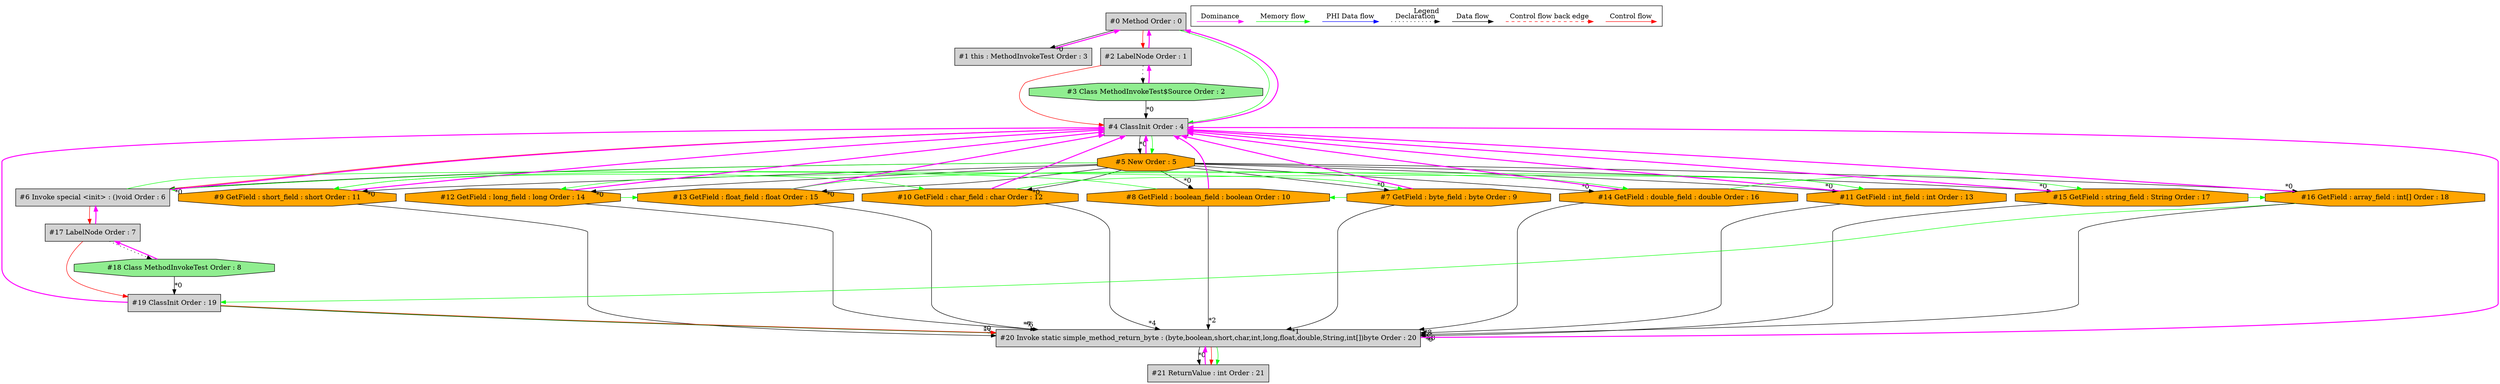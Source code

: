 digraph debugoutput {
 ordering="in";
 node0[label="#0 Method Order : 0",shape=box, fillcolor=lightgrey, style=filled];
 node1[label="#1 this : MethodInvokeTest Order : 3",shape=box, fillcolor=lightgrey, style=filled];
 node1 -> node0[dir="forward" color="fuchsia" penwidth="2"];
 node0 -> node1[headlabel="*0", labeldistance=2];
 node2[label="#2 LabelNode Order : 1",shape=box, fillcolor=lightgrey, style=filled];
 node2 -> node0[dir="forward" color="fuchsia" penwidth="2"];
 node0 -> node2[labeldistance=2, color=red, fontcolor=red];
 node3[label="#3 Class MethodInvokeTest$Source Order : 2",shape=octagon, fillcolor=lightgreen, style=filled];
 node3 -> node2[dir="forward" color="fuchsia" penwidth="2"];
 node2 -> node3[style=dotted];
 node4[label="#4 ClassInit Order : 4",shape=box, fillcolor=lightgrey, style=filled];
 node4 -> node0[dir="forward" color="fuchsia" penwidth="2"];
 node3 -> node4[headlabel="*0", labeldistance=2];
 node2 -> node4[labeldistance=2, color=red, fontcolor=red];
 node0 -> node4[labeldistance=2, color=green, constraint=false];
 node5[label="#5 New Order : 5",shape=octagon, fillcolor=orange, style=filled];
 node5 -> node4[dir="forward" color="fuchsia" penwidth="2"];
 node4 -> node5[headlabel="*0", labeldistance=2];
 node4 -> node5[labeldistance=2, color=green, constraint=false];
 node6[label="#6 Invoke special <init> : ()void Order : 6",shape=box, fillcolor=lightgrey, style=filled];
 node6 -> node4[dir="forward" color="fuchsia" penwidth="2"];
 node5 -> node6[headlabel="*0", labeldistance=2];
 node4 -> node6[labeldistance=2, color=red, fontcolor=red];
 node5 -> node6[labeldistance=2, color=green, constraint=false];
 node7[label="#7 GetField : byte_field : byte Order : 9",shape=octagon, fillcolor=orange, style=filled];
 node7 -> node4[dir="forward" color="fuchsia" penwidth="2"];
 node5 -> node7[headlabel="*0", labeldistance=2];
 node6 -> node7[labeldistance=2, color=green, constraint=false];
 node8[label="#8 GetField : boolean_field : boolean Order : 10",shape=octagon, fillcolor=orange, style=filled];
 node8 -> node4[dir="forward" color="fuchsia" penwidth="2"];
 node5 -> node8[headlabel="*0", labeldistance=2];
 node7 -> node8[labeldistance=2, color=green, constraint=false];
 node9[label="#9 GetField : short_field : short Order : 11",shape=octagon, fillcolor=orange, style=filled];
 node9 -> node4[dir="forward" color="fuchsia" penwidth="2"];
 node5 -> node9[headlabel="*0", labeldistance=2];
 node8 -> node9[labeldistance=2, color=green, constraint=false];
 node10[label="#10 GetField : char_field : char Order : 12",shape=octagon, fillcolor=orange, style=filled];
 node10 -> node4[dir="forward" color="fuchsia" penwidth="2"];
 node5 -> node10[headlabel="*0", labeldistance=2];
 node9 -> node10[labeldistance=2, color=green, constraint=false];
 node11[label="#11 GetField : int_field : int Order : 13",shape=octagon, fillcolor=orange, style=filled];
 node11 -> node4[dir="forward" color="fuchsia" penwidth="2"];
 node5 -> node11[headlabel="*0", labeldistance=2];
 node10 -> node11[labeldistance=2, color=green, constraint=false];
 node12[label="#12 GetField : long_field : long Order : 14",shape=octagon, fillcolor=orange, style=filled];
 node12 -> node4[dir="forward" color="fuchsia" penwidth="2"];
 node5 -> node12[headlabel="*0", labeldistance=2];
 node11 -> node12[labeldistance=2, color=green, constraint=false];
 node13[label="#13 GetField : float_field : float Order : 15",shape=octagon, fillcolor=orange, style=filled];
 node13 -> node4[dir="forward" color="fuchsia" penwidth="2"];
 node5 -> node13[headlabel="*0", labeldistance=2];
 node12 -> node13[labeldistance=2, color=green, constraint=false];
 node14[label="#14 GetField : double_field : double Order : 16",shape=octagon, fillcolor=orange, style=filled];
 node14 -> node4[dir="forward" color="fuchsia" penwidth="2"];
 node5 -> node14[headlabel="*0", labeldistance=2];
 node13 -> node14[labeldistance=2, color=green, constraint=false];
 node15[label="#15 GetField : string_field : String Order : 17",shape=octagon, fillcolor=orange, style=filled];
 node15 -> node4[dir="forward" color="fuchsia" penwidth="2"];
 node5 -> node15[headlabel="*0", labeldistance=2];
 node14 -> node15[labeldistance=2, color=green, constraint=false];
 node16[label="#16 GetField : array_field : int[] Order : 18",shape=octagon, fillcolor=orange, style=filled];
 node16 -> node4[dir="forward" color="fuchsia" penwidth="2"];
 node5 -> node16[headlabel="*0", labeldistance=2];
 node15 -> node16[labeldistance=2, color=green, constraint=false];
 node17[label="#17 LabelNode Order : 7",shape=box, fillcolor=lightgrey, style=filled];
 node17 -> node6[dir="forward" color="fuchsia" penwidth="2"];
 node6 -> node17[labeldistance=2, color=red, fontcolor=red];
 node18[label="#18 Class MethodInvokeTest Order : 8",shape=octagon, fillcolor=lightgreen, style=filled];
 node18 -> node17[dir="forward" color="fuchsia" penwidth="2"];
 node17 -> node18[style=dotted];
 node19[label="#19 ClassInit Order : 19",shape=box, fillcolor=lightgrey, style=filled];
 node19 -> node4[dir="forward" color="fuchsia" penwidth="2"];
 node18 -> node19[headlabel="*0", labeldistance=2];
 node16 -> node19[labeldistance=2, color=green, constraint=false];
 node17 -> node19[labeldistance=2, color=red, fontcolor=red];
 node20[label="#20 Invoke static simple_method_return_byte : (byte,boolean,short,char,int,long,float,double,String,int[])byte Order : 20",shape=box, fillcolor=lightgrey, style=filled];
 node20 -> node4[dir="forward" color="fuchsia" penwidth="2"];
 node19 -> node20[headlabel="*0", labeldistance=2];
 node7 -> node20[headlabel="*1", labeldistance=2];
 node8 -> node20[headlabel="*2", labeldistance=2];
 node9 -> node20[headlabel="*3", labeldistance=2];
 node10 -> node20[headlabel="*4", labeldistance=2];
 node11 -> node20[headlabel="*5", labeldistance=2];
 node12 -> node20[headlabel="*6", labeldistance=2];
 node13 -> node20[headlabel="*7", labeldistance=2];
 node14 -> node20[headlabel="*8", labeldistance=2];
 node15 -> node20[headlabel="*9", labeldistance=2];
 node16 -> node20[headlabel="*10", labeldistance=2];
 node19 -> node20[labeldistance=2, color=green, constraint=false];
 node19 -> node20[labeldistance=2, color=red, fontcolor=red];
 node21[label="#21 ReturnValue : int Order : 21",shape=box, fillcolor=lightgrey, style=filled];
 node21 -> node20[dir="forward" color="fuchsia" penwidth="2"];
 node20 -> node21[headlabel="*0", labeldistance=2];
 node20 -> node21[labeldistance=2, color=red, fontcolor=red];
 node20 -> node21[labeldistance=2, color=green, constraint=false];
 subgraph cluster_000 {
  label = "Legend";
  node [shape=point]
  {
   rank=same;
   c0 [style = invis];
   c1 [style = invis];
   c2 [style = invis];
   c3 [style = invis];
   d0 [style = invis];
   d1 [style = invis];
   d2 [style = invis];
   d3 [style = invis];
   d4 [style = invis];
   d5 [style = invis];
   d6 [style = invis];
   d7 [style = invis];
   d8 [style = invis];
   d9 [style = invis];
  }
  c0 -> c1 [label="Control flow", style=solid, color=red]
  c2 -> c3 [label="Control flow back edge", style=dashed, color=red]
  d0 -> d1 [label="Data flow"]
  d2 -> d3 [label="Declaration", style=dotted]
  d4 -> d5 [label="PHI Data flow", color=blue]
  d6 -> d7 [label="Memory flow", color=green]
  d8 -> d9 [label="Dominance", color=fuchsia, style=solid]
 }

}
